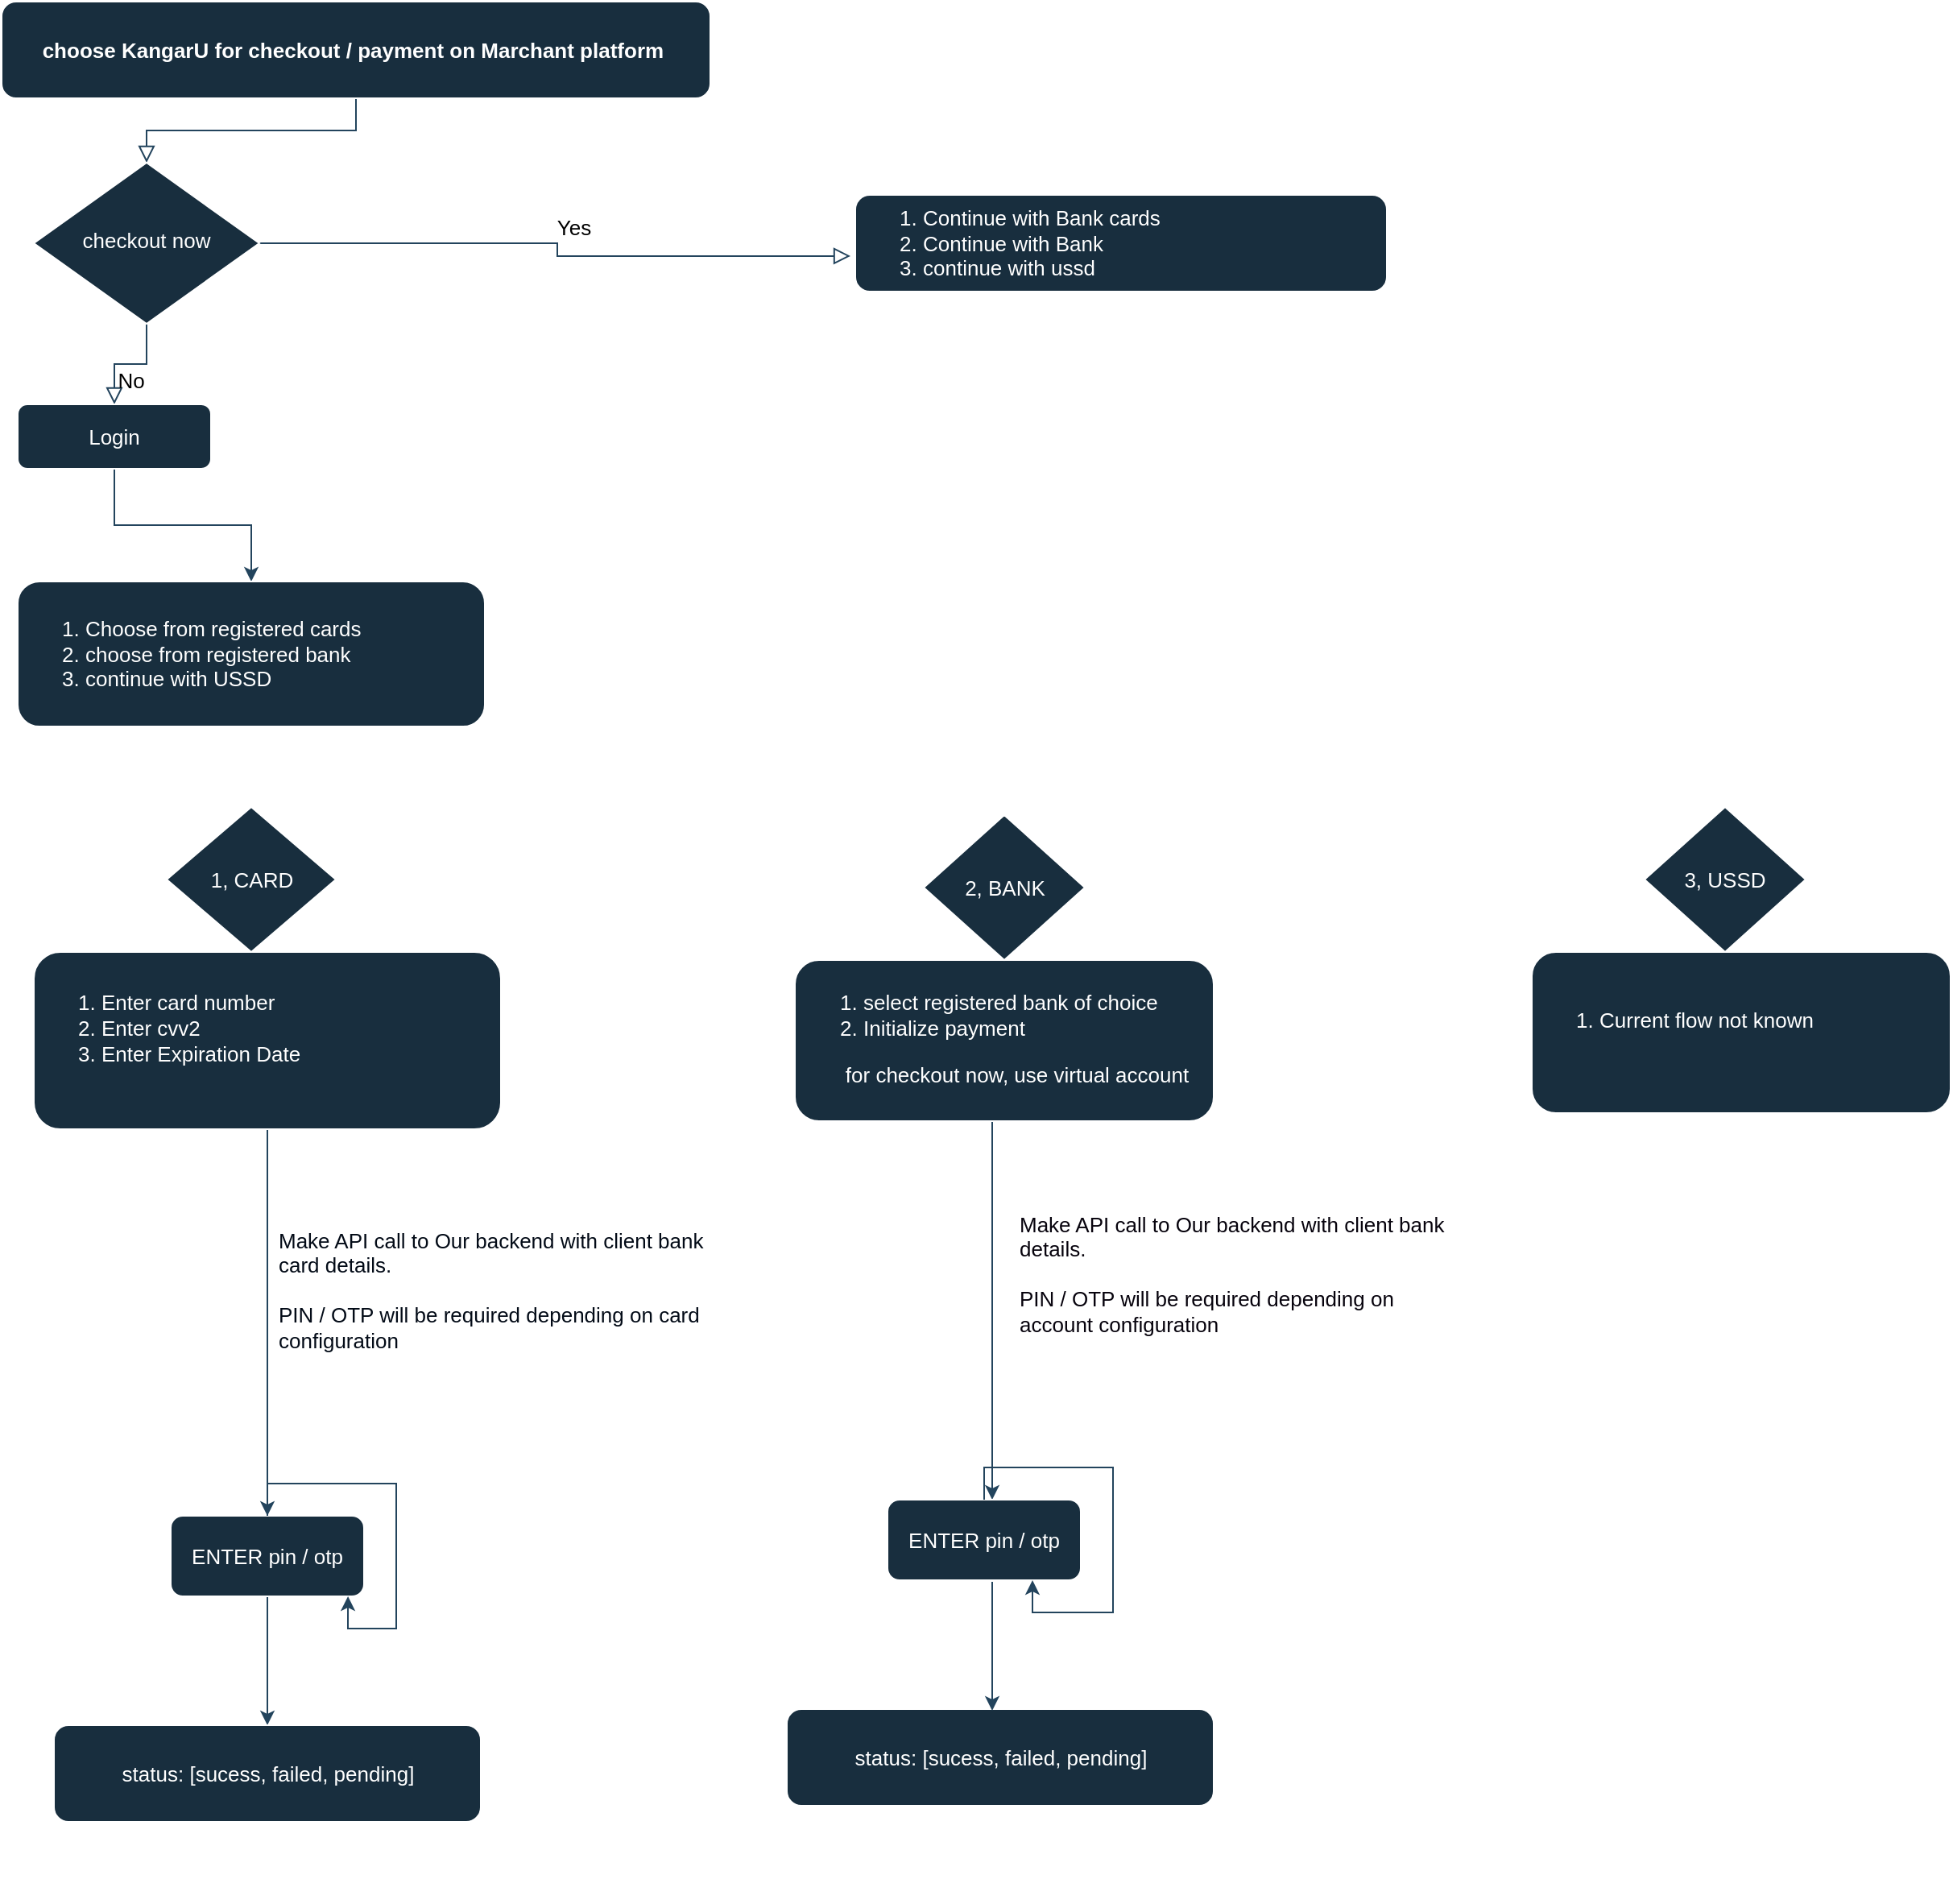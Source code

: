 <mxfile version="21.8.0" type="github">
  <diagram id="C5RBs43oDa-KdzZeNtuy" name="Page-1">
    <mxGraphModel dx="1386" dy="785" grid="1" gridSize="10" guides="1" tooltips="1" connect="1" arrows="1" fold="1" page="1" pageScale="1" pageWidth="827" pageHeight="1169" math="0" shadow="0">
      <root>
        <mxCell id="WIyWlLk6GJQsqaUBKTNV-0" />
        <mxCell id="WIyWlLk6GJQsqaUBKTNV-1" parent="WIyWlLk6GJQsqaUBKTNV-0" />
        <mxCell id="WIyWlLk6GJQsqaUBKTNV-2" value="" style="rounded=0;html=1;jettySize=auto;orthogonalLoop=1;fontSize=13;endArrow=block;endFill=0;endSize=8;strokeWidth=1;shadow=0;labelBackgroundColor=none;edgeStyle=orthogonalEdgeStyle;fontColor=default;strokeColor=#23445D;" parent="WIyWlLk6GJQsqaUBKTNV-1" source="WIyWlLk6GJQsqaUBKTNV-3" target="WIyWlLk6GJQsqaUBKTNV-6" edge="1">
          <mxGeometry relative="1" as="geometry" />
        </mxCell>
        <mxCell id="WIyWlLk6GJQsqaUBKTNV-3" value="&lt;font style=&quot;font-size: 13px;&quot;&gt;&lt;b style=&quot;font-size: 13px;&quot;&gt;choose KangarU for checkout / payment on Marchant platform&amp;nbsp;&lt;/b&gt;&lt;/font&gt;" style="rounded=1;whiteSpace=wrap;html=1;fontSize=13;glass=0;strokeWidth=1;shadow=0;labelBackgroundColor=none;fillColor=#182E3E;strokeColor=#FFFFFF;fontColor=#FFFFFF;" parent="WIyWlLk6GJQsqaUBKTNV-1" vertex="1">
          <mxGeometry x="20" y="30" width="440" height="60" as="geometry" />
        </mxCell>
        <mxCell id="WIyWlLk6GJQsqaUBKTNV-4" value="Yes" style="rounded=0;html=1;jettySize=auto;orthogonalLoop=1;fontSize=13;endArrow=block;endFill=0;endSize=8;strokeWidth=1;shadow=0;labelBackgroundColor=none;edgeStyle=orthogonalEdgeStyle;entryX=-0.009;entryY=0.633;entryDx=0;entryDy=0;entryPerimeter=0;fontColor=default;strokeColor=#23445D;" parent="WIyWlLk6GJQsqaUBKTNV-1" source="WIyWlLk6GJQsqaUBKTNV-6" target="EKTVlHj8QITVU_bPWPGI-2" edge="1">
          <mxGeometry x="0.086" y="18" relative="1" as="geometry">
            <mxPoint as="offset" />
            <mxPoint x="280" y="190" as="targetPoint" />
          </mxGeometry>
        </mxCell>
        <mxCell id="WIyWlLk6GJQsqaUBKTNV-5" value="No" style="edgeStyle=orthogonalEdgeStyle;rounded=0;html=1;jettySize=auto;orthogonalLoop=1;fontSize=13;endArrow=block;endFill=0;endSize=8;strokeWidth=1;shadow=0;labelBackgroundColor=none;fontColor=default;strokeColor=#23445D;" parent="WIyWlLk6GJQsqaUBKTNV-1" source="WIyWlLk6GJQsqaUBKTNV-6" target="WIyWlLk6GJQsqaUBKTNV-7" edge="1">
          <mxGeometry y="10" relative="1" as="geometry">
            <mxPoint as="offset" />
          </mxGeometry>
        </mxCell>
        <mxCell id="WIyWlLk6GJQsqaUBKTNV-6" value="checkout now" style="rhombus;whiteSpace=wrap;html=1;shadow=0;fontFamily=Helvetica;fontSize=13;align=center;strokeWidth=1;spacing=6;spacingTop=-4;labelBackgroundColor=none;fillColor=#182E3E;strokeColor=#FFFFFF;fontColor=#FFFFFF;" parent="WIyWlLk6GJQsqaUBKTNV-1" vertex="1">
          <mxGeometry x="40" y="130" width="140" height="100" as="geometry" />
        </mxCell>
        <mxCell id="EKTVlHj8QITVU_bPWPGI-4" value="" style="edgeStyle=orthogonalEdgeStyle;rounded=0;orthogonalLoop=1;jettySize=auto;html=1;labelBackgroundColor=none;fontColor=default;fontSize=13;strokeColor=#23445D;" edge="1" parent="WIyWlLk6GJQsqaUBKTNV-1" source="WIyWlLk6GJQsqaUBKTNV-7" target="EKTVlHj8QITVU_bPWPGI-3">
          <mxGeometry relative="1" as="geometry" />
        </mxCell>
        <mxCell id="WIyWlLk6GJQsqaUBKTNV-7" value="Login" style="rounded=1;whiteSpace=wrap;html=1;fontSize=13;glass=0;strokeWidth=1;shadow=0;labelBackgroundColor=none;fillColor=#182E3E;strokeColor=#FFFFFF;fontColor=#FFFFFF;" parent="WIyWlLk6GJQsqaUBKTNV-1" vertex="1">
          <mxGeometry x="30" y="280" width="120" height="40" as="geometry" />
        </mxCell>
        <mxCell id="EKTVlHj8QITVU_bPWPGI-2" value="&lt;ol style=&quot;font-size: 13px;&quot;&gt;&lt;li style=&quot;font-size: 13px;&quot;&gt;Continue with Bank cards&lt;/li&gt;&lt;li style=&quot;font-size: 13px;&quot;&gt;Continue with Bank&lt;/li&gt;&lt;li style=&quot;font-size: 13px;&quot;&gt;continue with ussd&lt;/li&gt;&lt;/ol&gt;" style="rounded=1;whiteSpace=wrap;html=1;align=left;labelBackgroundColor=none;fontSize=13;fillColor=#182E3E;strokeColor=#FFFFFF;fontColor=#FFFFFF;" vertex="1" parent="WIyWlLk6GJQsqaUBKTNV-1">
          <mxGeometry x="550" y="150" width="330" height="60" as="geometry" />
        </mxCell>
        <mxCell id="EKTVlHj8QITVU_bPWPGI-3" value="&lt;ol style=&quot;font-size: 13px;&quot;&gt;&lt;li style=&quot;font-size: 13px;&quot;&gt;Choose from registered cards&lt;/li&gt;&lt;li style=&quot;font-size: 13px;&quot;&gt;choose from registered bank&lt;/li&gt;&lt;li style=&quot;font-size: 13px;&quot;&gt;continue with USSD&lt;/li&gt;&lt;/ol&gt;" style="whiteSpace=wrap;html=1;rounded=1;glass=0;strokeWidth=1;shadow=0;align=left;labelBackgroundColor=none;fontSize=13;fillColor=#182E3E;strokeColor=#FFFFFF;fontColor=#FFFFFF;" vertex="1" parent="WIyWlLk6GJQsqaUBKTNV-1">
          <mxGeometry x="30" y="390" width="290" height="90" as="geometry" />
        </mxCell>
        <mxCell id="EKTVlHj8QITVU_bPWPGI-7" style="edgeStyle=orthogonalEdgeStyle;rounded=0;orthogonalLoop=1;jettySize=auto;html=1;labelBackgroundColor=none;fontColor=default;entryX=0.5;entryY=0;entryDx=0;entryDy=0;fontSize=13;strokeColor=#23445D;" edge="1" parent="WIyWlLk6GJQsqaUBKTNV-1" source="EKTVlHj8QITVU_bPWPGI-5" target="EKTVlHj8QITVU_bPWPGI-10">
          <mxGeometry relative="1" as="geometry">
            <mxPoint x="635" y="540" as="targetPoint" />
          </mxGeometry>
        </mxCell>
        <mxCell id="EKTVlHj8QITVU_bPWPGI-5" value="&lt;ol style=&quot;font-size: 13px;&quot;&gt;&lt;li style=&quot;font-size: 13px;&quot;&gt;Enter card number&lt;/li&gt;&lt;li style=&quot;font-size: 13px;&quot;&gt;Enter cvv2&lt;/li&gt;&lt;li style=&quot;font-size: 13px;&quot;&gt;Enter Expiration Date&lt;/li&gt;&lt;/ol&gt;&lt;div style=&quot;font-size: 13px;&quot;&gt;&lt;br style=&quot;font-size: 13px;&quot;&gt;&lt;/div&gt;" style="rounded=1;whiteSpace=wrap;html=1;align=left;labelBackgroundColor=none;fontSize=13;fillColor=#182E3E;strokeColor=#FFFFFF;fontColor=#FFFFFF;" vertex="1" parent="WIyWlLk6GJQsqaUBKTNV-1">
          <mxGeometry x="40" y="620" width="290" height="110" as="geometry" />
        </mxCell>
        <mxCell id="EKTVlHj8QITVU_bPWPGI-9" value="Make API call to Our backend with client bank card details.&amp;nbsp;&lt;br style=&quot;font-size: 13px;&quot;&gt;&lt;br style=&quot;font-size: 13px;&quot;&gt;PIN / OTP will be required depending on card configuration" style="text;html=1;strokeColor=none;fillColor=none;align=left;verticalAlign=middle;whiteSpace=wrap;rounded=0;labelBackgroundColor=none;fontSize=13;fontColor=#030B17;" vertex="1" parent="WIyWlLk6GJQsqaUBKTNV-1">
          <mxGeometry x="190" y="800" width="290" height="60" as="geometry" />
        </mxCell>
        <mxCell id="EKTVlHj8QITVU_bPWPGI-17" style="edgeStyle=orthogonalEdgeStyle;rounded=0;orthogonalLoop=1;jettySize=auto;html=1;fontSize=13;labelBackgroundColor=none;fontColor=default;strokeColor=#23445D;" edge="1" parent="WIyWlLk6GJQsqaUBKTNV-1" source="EKTVlHj8QITVU_bPWPGI-10" target="EKTVlHj8QITVU_bPWPGI-18">
          <mxGeometry relative="1" as="geometry">
            <mxPoint x="185" y="1100" as="targetPoint" />
          </mxGeometry>
        </mxCell>
        <mxCell id="EKTVlHj8QITVU_bPWPGI-10" value="ENTER pin / otp" style="rounded=1;whiteSpace=wrap;html=1;labelBackgroundColor=none;fontSize=13;fillColor=#182E3E;strokeColor=#FFFFFF;fontColor=#FFFFFF;" vertex="1" parent="WIyWlLk6GJQsqaUBKTNV-1">
          <mxGeometry x="125" y="970" width="120" height="50" as="geometry" />
        </mxCell>
        <mxCell id="EKTVlHj8QITVU_bPWPGI-13" style="edgeStyle=orthogonalEdgeStyle;rounded=0;orthogonalLoop=1;jettySize=auto;html=1;entryX=0.917;entryY=1;entryDx=0;entryDy=0;entryPerimeter=0;labelBackgroundColor=none;fontColor=default;fontSize=13;strokeColor=#23445D;" edge="1" parent="WIyWlLk6GJQsqaUBKTNV-1" source="EKTVlHj8QITVU_bPWPGI-10" target="EKTVlHj8QITVU_bPWPGI-10">
          <mxGeometry relative="1" as="geometry" />
        </mxCell>
        <mxCell id="EKTVlHj8QITVU_bPWPGI-14" value="Retry if wrong" style="text;html=1;align=center;verticalAlign=middle;resizable=0;points=[];autosize=1;strokeColor=none;fillColor=none;fontSize=13;labelBackgroundColor=none;fontColor=#FFFFFF;" vertex="1" parent="WIyWlLk6GJQsqaUBKTNV-1">
          <mxGeometry x="260" y="970" width="100" height="30" as="geometry" />
        </mxCell>
        <mxCell id="EKTVlHj8QITVU_bPWPGI-16" style="edgeStyle=orthogonalEdgeStyle;rounded=0;orthogonalLoop=1;jettySize=auto;html=1;fontSize=13;labelBackgroundColor=none;fontColor=default;strokeColor=#23445D;" edge="1" parent="WIyWlLk6GJQsqaUBKTNV-1">
          <mxGeometry relative="1" as="geometry">
            <mxPoint x="635" y="960" as="targetPoint" />
            <mxPoint x="635" y="670" as="sourcePoint" />
          </mxGeometry>
        </mxCell>
        <mxCell id="EKTVlHj8QITVU_bPWPGI-18" value="status: [sucess, failed, pending]" style="rounded=1;whiteSpace=wrap;html=1;align=center;fontSize=13;labelBackgroundColor=none;fillColor=#182E3E;strokeColor=#FFFFFF;fontColor=#FFFFFF;" vertex="1" parent="WIyWlLk6GJQsqaUBKTNV-1">
          <mxGeometry x="52.5" y="1100" width="265" height="60" as="geometry" />
        </mxCell>
        <mxCell id="EKTVlHj8QITVU_bPWPGI-19" value="Webhook call sent to merchant application." style="text;html=1;strokeColor=none;fillColor=none;align=left;verticalAlign=middle;whiteSpace=wrap;rounded=0;labelBackgroundColor=none;fontSize=13;fontColor=#FFFFFF;" vertex="1" parent="WIyWlLk6GJQsqaUBKTNV-1">
          <mxGeometry x="60" y="1150" width="270" height="60" as="geometry" />
        </mxCell>
        <mxCell id="EKTVlHj8QITVU_bPWPGI-20" value="&lt;ol style=&quot;font-size: 13px;&quot;&gt;&lt;li style=&quot;font-size: 13px;&quot;&gt;select registered bank of choice&lt;/li&gt;&lt;li style=&quot;font-size: 13px;&quot;&gt;Initialize payment&amp;nbsp;&lt;/li&gt;&lt;/ol&gt;&lt;span style=&quot;font-size: 13px;&quot;&gt;&lt;span style=&quot;white-space: pre; font-size: 13px;&quot;&gt;&#x9;&lt;/span&gt;for checkout now, use virtual account&amp;nbsp;&lt;br style=&quot;font-size: 13px;&quot;&gt;&lt;br style=&quot;font-size: 13px;&quot;&gt;&lt;/span&gt;" style="rounded=1;whiteSpace=wrap;html=1;align=left;fontSize=13;labelBackgroundColor=none;fillColor=#182E3E;strokeColor=#FFFFFF;fontColor=#FFFFFF;" vertex="1" parent="WIyWlLk6GJQsqaUBKTNV-1">
          <mxGeometry x="512.5" y="625" width="260" height="100" as="geometry" />
        </mxCell>
        <mxCell id="EKTVlHj8QITVU_bPWPGI-21" value="Make API call to Our backend with client bank details.&amp;nbsp;&lt;br style=&quot;font-size: 13px;&quot;&gt;&lt;br style=&quot;font-size: 13px;&quot;&gt;PIN / OTP will be required depending on account configuration" style="text;html=1;strokeColor=none;fillColor=none;align=left;verticalAlign=middle;whiteSpace=wrap;rounded=0;labelBackgroundColor=none;fontSize=13;fontColor=#07030D;" vertex="1" parent="WIyWlLk6GJQsqaUBKTNV-1">
          <mxGeometry x="650" y="790" width="270" height="60" as="geometry" />
        </mxCell>
        <mxCell id="EKTVlHj8QITVU_bPWPGI-22" value="ENTER pin / otp" style="rounded=1;whiteSpace=wrap;html=1;labelBackgroundColor=none;fontSize=13;fillColor=#182E3E;strokeColor=#FFFFFF;fontColor=#FFFFFF;" vertex="1" parent="WIyWlLk6GJQsqaUBKTNV-1">
          <mxGeometry x="570" y="960" width="120" height="50" as="geometry" />
        </mxCell>
        <mxCell id="EKTVlHj8QITVU_bPWPGI-25" style="edgeStyle=orthogonalEdgeStyle;rounded=0;orthogonalLoop=1;jettySize=auto;html=1;entryX=0.75;entryY=1;entryDx=0;entryDy=0;fontSize=13;labelBackgroundColor=none;fontColor=default;strokeColor=#23445D;" edge="1" parent="WIyWlLk6GJQsqaUBKTNV-1" source="EKTVlHj8QITVU_bPWPGI-22" target="EKTVlHj8QITVU_bPWPGI-22">
          <mxGeometry relative="1" as="geometry" />
        </mxCell>
        <mxCell id="EKTVlHj8QITVU_bPWPGI-26" value="Retry if wrong" style="text;html=1;align=center;verticalAlign=middle;resizable=0;points=[];autosize=1;strokeColor=none;fillColor=none;fontSize=13;labelBackgroundColor=none;fontColor=#FFFFFF;" vertex="1" parent="WIyWlLk6GJQsqaUBKTNV-1">
          <mxGeometry x="710" y="970" width="100" height="30" as="geometry" />
        </mxCell>
        <mxCell id="EKTVlHj8QITVU_bPWPGI-27" value="status: [sucess, failed, pending]" style="rounded=1;whiteSpace=wrap;html=1;align=center;fontSize=13;labelBackgroundColor=none;fillColor=#182E3E;strokeColor=#FFFFFF;fontColor=#FFFFFF;" vertex="1" parent="WIyWlLk6GJQsqaUBKTNV-1">
          <mxGeometry x="507.5" y="1090" width="265" height="60" as="geometry" />
        </mxCell>
        <mxCell id="EKTVlHj8QITVU_bPWPGI-28" style="edgeStyle=orthogonalEdgeStyle;rounded=0;orthogonalLoop=1;jettySize=auto;html=1;fontSize=13;labelBackgroundColor=none;fontColor=default;strokeColor=#23445D;" edge="1" parent="WIyWlLk6GJQsqaUBKTNV-1">
          <mxGeometry relative="1" as="geometry">
            <mxPoint x="635" y="1091" as="targetPoint" />
            <mxPoint x="635" y="1011" as="sourcePoint" />
          </mxGeometry>
        </mxCell>
        <mxCell id="EKTVlHj8QITVU_bPWPGI-29" value="Webhook call sent to merchant application." style="text;html=1;strokeColor=none;fillColor=none;align=left;verticalAlign=middle;whiteSpace=wrap;rounded=0;labelBackgroundColor=none;fontSize=13;fontColor=#FFFFFF;" vertex="1" parent="WIyWlLk6GJQsqaUBKTNV-1">
          <mxGeometry x="507.5" y="1140" width="301" height="60" as="geometry" />
        </mxCell>
        <mxCell id="EKTVlHj8QITVU_bPWPGI-30" value="1, CARD" style="rhombus;whiteSpace=wrap;html=1;fontSize=13;labelBackgroundColor=none;fillColor=#182E3E;strokeColor=#FFFFFF;fontColor=#FFFFFF;" vertex="1" parent="WIyWlLk6GJQsqaUBKTNV-1">
          <mxGeometry x="122.5" y="530" width="105" height="90" as="geometry" />
        </mxCell>
        <mxCell id="EKTVlHj8QITVU_bPWPGI-31" value="2, BANK" style="rhombus;whiteSpace=wrap;html=1;fontSize=13;labelBackgroundColor=none;fillColor=#182E3E;strokeColor=#FFFFFF;fontColor=#FFFFFF;" vertex="1" parent="WIyWlLk6GJQsqaUBKTNV-1">
          <mxGeometry x="592.5" y="535" width="100" height="90" as="geometry" />
        </mxCell>
        <mxCell id="EKTVlHj8QITVU_bPWPGI-32" value="3, USSD" style="rhombus;whiteSpace=wrap;html=1;fontSize=13;labelBackgroundColor=none;fillColor=#182E3E;strokeColor=#FFFFFF;fontColor=#FFFFFF;" vertex="1" parent="WIyWlLk6GJQsqaUBKTNV-1">
          <mxGeometry x="1040" y="530" width="100" height="90" as="geometry" />
        </mxCell>
        <mxCell id="EKTVlHj8QITVU_bPWPGI-33" value="&lt;ol style=&quot;font-size: 13px;&quot;&gt;&lt;li style=&quot;font-size: 13px;&quot;&gt;Current flow not known&lt;/li&gt;&lt;/ol&gt;&lt;span style=&quot;font-size: 13px;&quot;&gt;&lt;br style=&quot;font-size: 13px;&quot;&gt;&lt;/span&gt;" style="rounded=1;whiteSpace=wrap;html=1;align=left;fontSize=13;labelBackgroundColor=none;fillColor=#182E3E;strokeColor=#FFFFFF;fontColor=#FFFFFF;" vertex="1" parent="WIyWlLk6GJQsqaUBKTNV-1">
          <mxGeometry x="970" y="620" width="260" height="100" as="geometry" />
        </mxCell>
      </root>
    </mxGraphModel>
  </diagram>
</mxfile>
